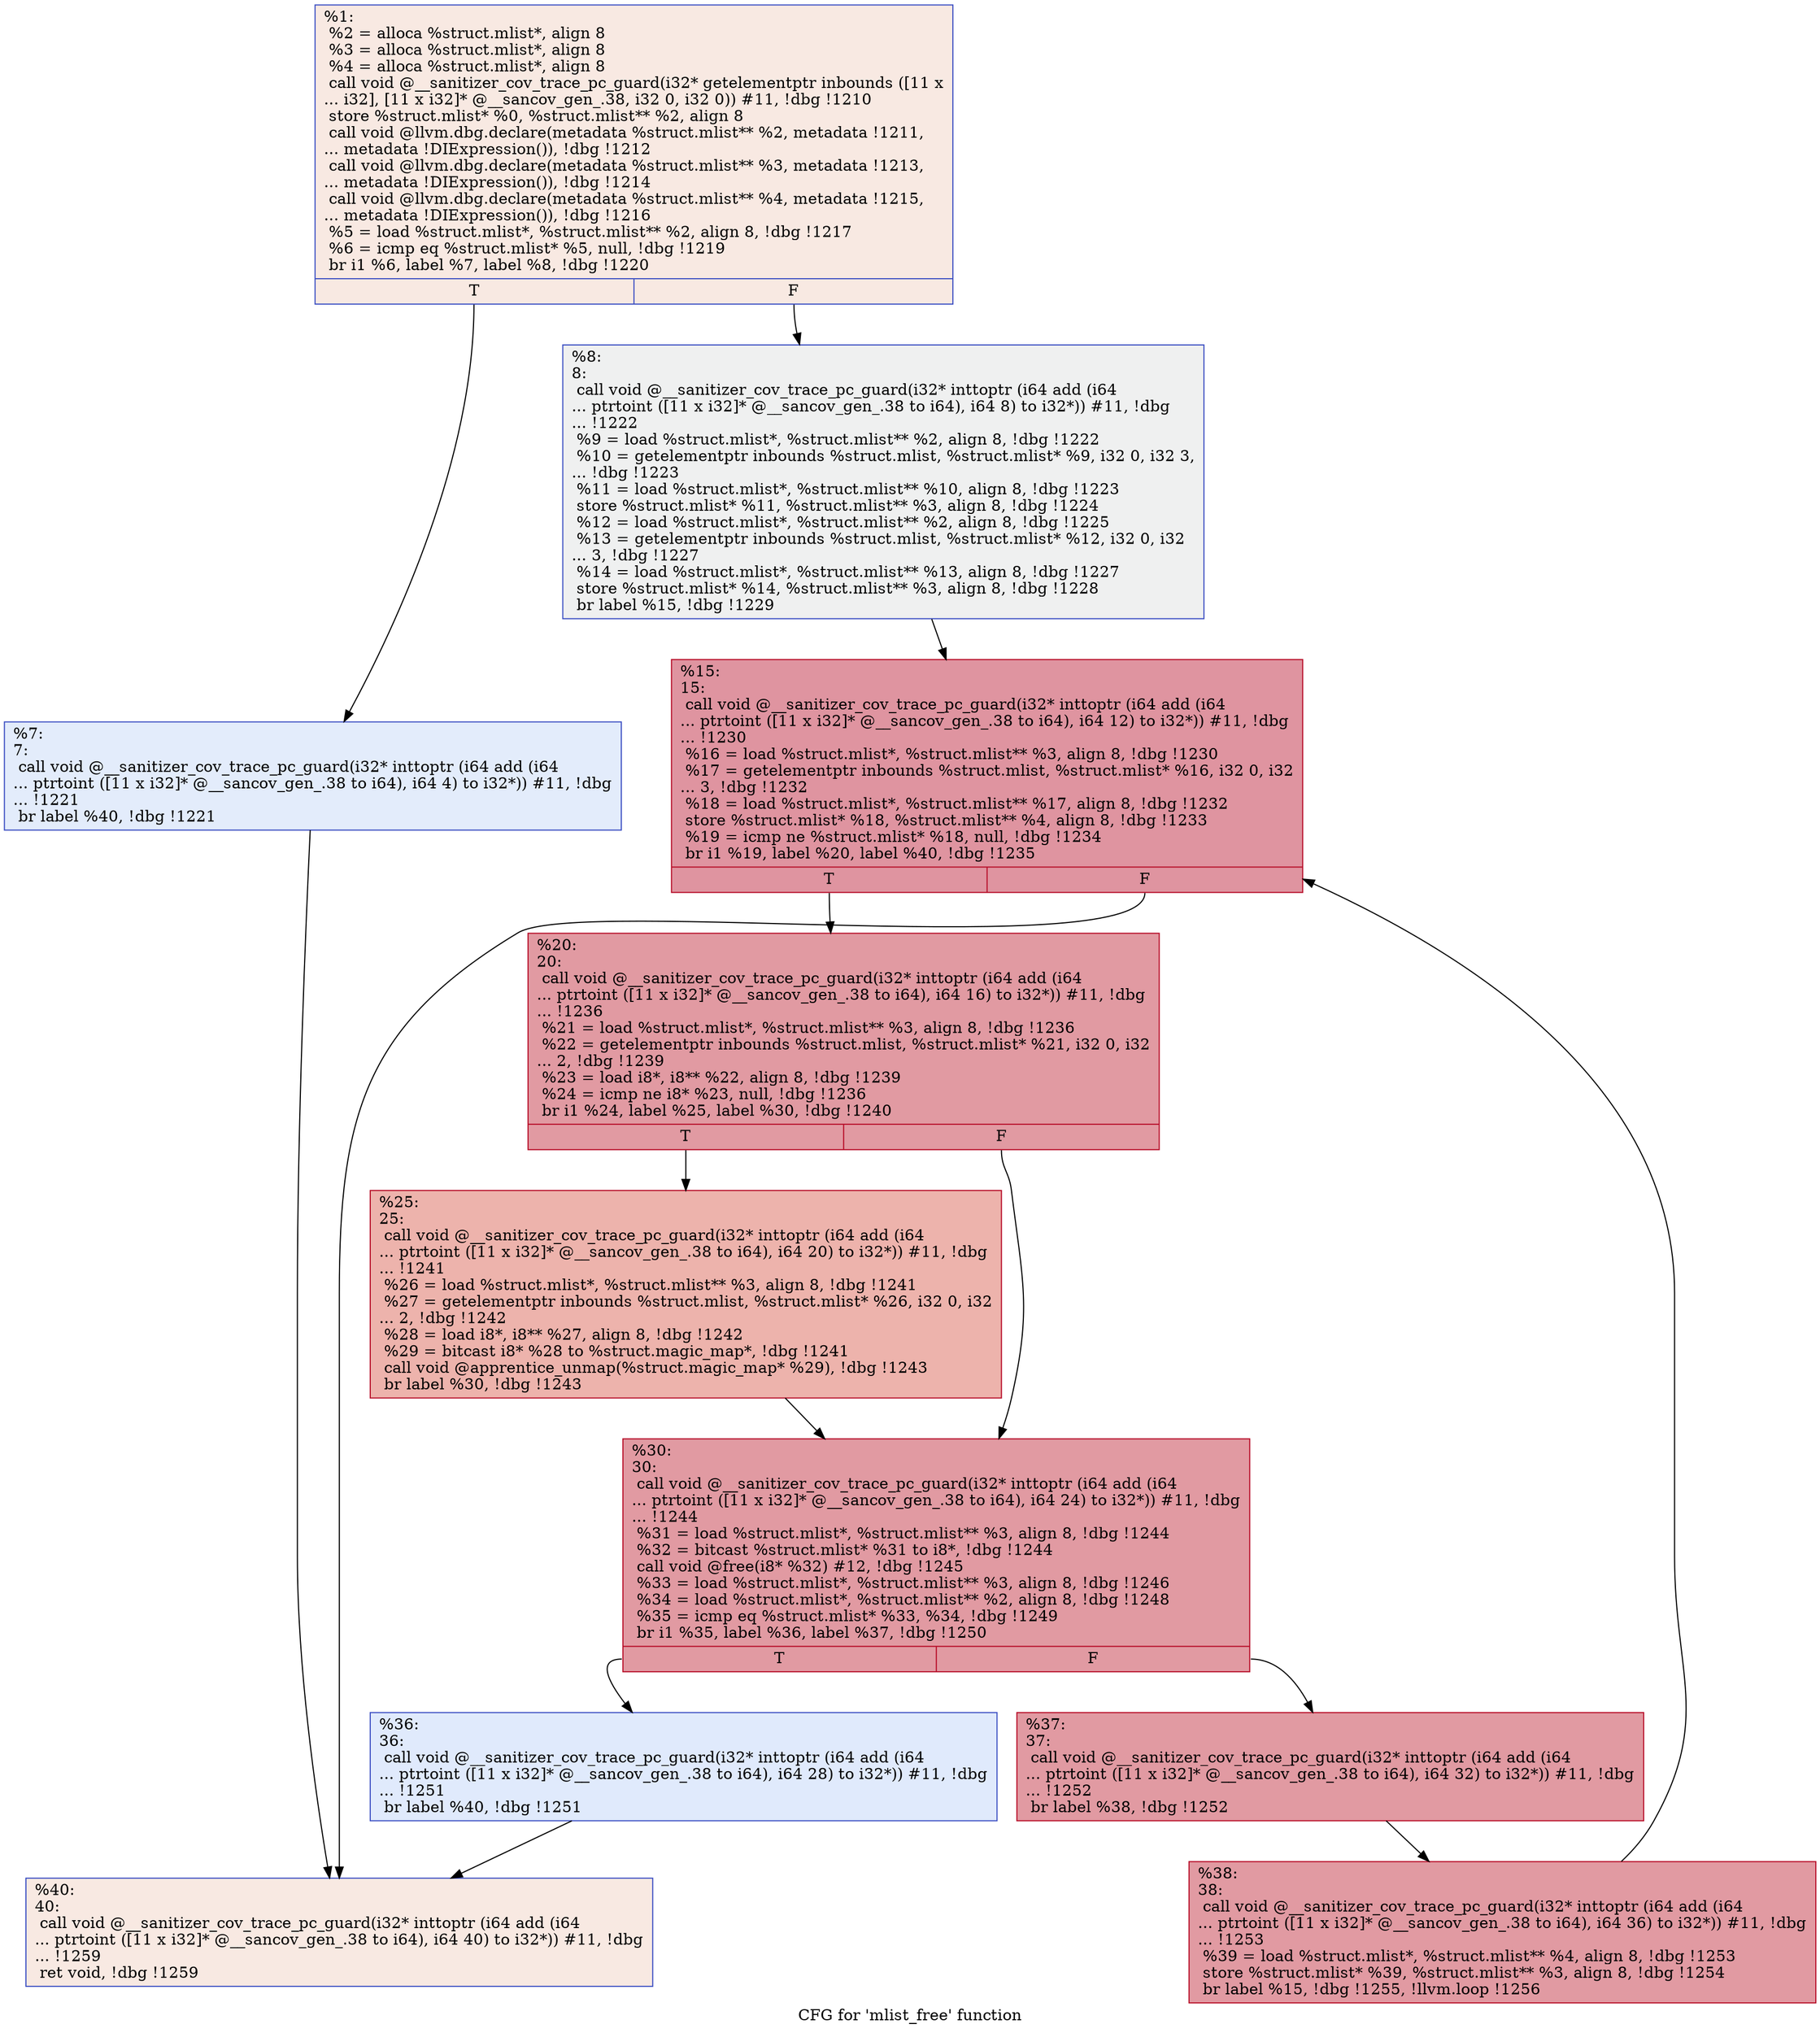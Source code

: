 digraph "CFG for 'mlist_free' function" {
	label="CFG for 'mlist_free' function";

	Node0x559c5c8368d0 [shape=record,color="#3d50c3ff", style=filled, fillcolor="#efcebd70",label="{%1:\l  %2 = alloca %struct.mlist*, align 8\l  %3 = alloca %struct.mlist*, align 8\l  %4 = alloca %struct.mlist*, align 8\l  call void @__sanitizer_cov_trace_pc_guard(i32* getelementptr inbounds ([11 x\l... i32], [11 x i32]* @__sancov_gen_.38, i32 0, i32 0)) #11, !dbg !1210\l  store %struct.mlist* %0, %struct.mlist** %2, align 8\l  call void @llvm.dbg.declare(metadata %struct.mlist** %2, metadata !1211,\l... metadata !DIExpression()), !dbg !1212\l  call void @llvm.dbg.declare(metadata %struct.mlist** %3, metadata !1213,\l... metadata !DIExpression()), !dbg !1214\l  call void @llvm.dbg.declare(metadata %struct.mlist** %4, metadata !1215,\l... metadata !DIExpression()), !dbg !1216\l  %5 = load %struct.mlist*, %struct.mlist** %2, align 8, !dbg !1217\l  %6 = icmp eq %struct.mlist* %5, null, !dbg !1219\l  br i1 %6, label %7, label %8, !dbg !1220\l|{<s0>T|<s1>F}}"];
	Node0x559c5c8368d0:s0 -> Node0x559c5c8419d0;
	Node0x559c5c8368d0:s1 -> Node0x559c5c841ab0;
	Node0x559c5c8419d0 [shape=record,color="#3d50c3ff", style=filled, fillcolor="#bfd3f670",label="{%7:\l7:                                                \l  call void @__sanitizer_cov_trace_pc_guard(i32* inttoptr (i64 add (i64\l... ptrtoint ([11 x i32]* @__sancov_gen_.38 to i64), i64 4) to i32*)) #11, !dbg\l... !1221\l  br label %40, !dbg !1221\l}"];
	Node0x559c5c8419d0 -> Node0x559c5c841d30;
	Node0x559c5c841ab0 [shape=record,color="#3d50c3ff", style=filled, fillcolor="#dbdcde70",label="{%8:\l8:                                                \l  call void @__sanitizer_cov_trace_pc_guard(i32* inttoptr (i64 add (i64\l... ptrtoint ([11 x i32]* @__sancov_gen_.38 to i64), i64 8) to i32*)) #11, !dbg\l... !1222\l  %9 = load %struct.mlist*, %struct.mlist** %2, align 8, !dbg !1222\l  %10 = getelementptr inbounds %struct.mlist, %struct.mlist* %9, i32 0, i32 3,\l... !dbg !1223\l  %11 = load %struct.mlist*, %struct.mlist** %10, align 8, !dbg !1223\l  store %struct.mlist* %11, %struct.mlist** %3, align 8, !dbg !1224\l  %12 = load %struct.mlist*, %struct.mlist** %2, align 8, !dbg !1225\l  %13 = getelementptr inbounds %struct.mlist, %struct.mlist* %12, i32 0, i32\l... 3, !dbg !1227\l  %14 = load %struct.mlist*, %struct.mlist** %13, align 8, !dbg !1227\l  store %struct.mlist* %14, %struct.mlist** %3, align 8, !dbg !1228\l  br label %15, !dbg !1229\l}"];
	Node0x559c5c841ab0 -> Node0x559c5c841b00;
	Node0x559c5c841b00 [shape=record,color="#b70d28ff", style=filled, fillcolor="#b70d2870",label="{%15:\l15:                                               \l  call void @__sanitizer_cov_trace_pc_guard(i32* inttoptr (i64 add (i64\l... ptrtoint ([11 x i32]* @__sancov_gen_.38 to i64), i64 12) to i32*)) #11, !dbg\l... !1230\l  %16 = load %struct.mlist*, %struct.mlist** %3, align 8, !dbg !1230\l  %17 = getelementptr inbounds %struct.mlist, %struct.mlist* %16, i32 0, i32\l... 3, !dbg !1232\l  %18 = load %struct.mlist*, %struct.mlist** %17, align 8, !dbg !1232\l  store %struct.mlist* %18, %struct.mlist** %4, align 8, !dbg !1233\l  %19 = icmp ne %struct.mlist* %18, null, !dbg !1234\l  br i1 %19, label %20, label %40, !dbg !1235\l|{<s0>T|<s1>F}}"];
	Node0x559c5c841b00:s0 -> Node0x559c5c841b50;
	Node0x559c5c841b00:s1 -> Node0x559c5c841d30;
	Node0x559c5c841b50 [shape=record,color="#b70d28ff", style=filled, fillcolor="#bb1b2c70",label="{%20:\l20:                                               \l  call void @__sanitizer_cov_trace_pc_guard(i32* inttoptr (i64 add (i64\l... ptrtoint ([11 x i32]* @__sancov_gen_.38 to i64), i64 16) to i32*)) #11, !dbg\l... !1236\l  %21 = load %struct.mlist*, %struct.mlist** %3, align 8, !dbg !1236\l  %22 = getelementptr inbounds %struct.mlist, %struct.mlist* %21, i32 0, i32\l... 2, !dbg !1239\l  %23 = load i8*, i8** %22, align 8, !dbg !1239\l  %24 = icmp ne i8* %23, null, !dbg !1236\l  br i1 %24, label %25, label %30, !dbg !1240\l|{<s0>T|<s1>F}}"];
	Node0x559c5c841b50:s0 -> Node0x559c5c841ba0;
	Node0x559c5c841b50:s1 -> Node0x559c5c841bf0;
	Node0x559c5c841ba0 [shape=record,color="#b70d28ff", style=filled, fillcolor="#d6524470",label="{%25:\l25:                                               \l  call void @__sanitizer_cov_trace_pc_guard(i32* inttoptr (i64 add (i64\l... ptrtoint ([11 x i32]* @__sancov_gen_.38 to i64), i64 20) to i32*)) #11, !dbg\l... !1241\l  %26 = load %struct.mlist*, %struct.mlist** %3, align 8, !dbg !1241\l  %27 = getelementptr inbounds %struct.mlist, %struct.mlist* %26, i32 0, i32\l... 2, !dbg !1242\l  %28 = load i8*, i8** %27, align 8, !dbg !1242\l  %29 = bitcast i8* %28 to %struct.magic_map*, !dbg !1241\l  call void @apprentice_unmap(%struct.magic_map* %29), !dbg !1243\l  br label %30, !dbg !1243\l}"];
	Node0x559c5c841ba0 -> Node0x559c5c841bf0;
	Node0x559c5c841bf0 [shape=record,color="#b70d28ff", style=filled, fillcolor="#bb1b2c70",label="{%30:\l30:                                               \l  call void @__sanitizer_cov_trace_pc_guard(i32* inttoptr (i64 add (i64\l... ptrtoint ([11 x i32]* @__sancov_gen_.38 to i64), i64 24) to i32*)) #11, !dbg\l... !1244\l  %31 = load %struct.mlist*, %struct.mlist** %3, align 8, !dbg !1244\l  %32 = bitcast %struct.mlist* %31 to i8*, !dbg !1244\l  call void @free(i8* %32) #12, !dbg !1245\l  %33 = load %struct.mlist*, %struct.mlist** %3, align 8, !dbg !1246\l  %34 = load %struct.mlist*, %struct.mlist** %2, align 8, !dbg !1248\l  %35 = icmp eq %struct.mlist* %33, %34, !dbg !1249\l  br i1 %35, label %36, label %37, !dbg !1250\l|{<s0>T|<s1>F}}"];
	Node0x559c5c841bf0:s0 -> Node0x559c5c841c40;
	Node0x559c5c841bf0:s1 -> Node0x559c5c841c90;
	Node0x559c5c841c40 [shape=record,color="#3d50c3ff", style=filled, fillcolor="#b9d0f970",label="{%36:\l36:                                               \l  call void @__sanitizer_cov_trace_pc_guard(i32* inttoptr (i64 add (i64\l... ptrtoint ([11 x i32]* @__sancov_gen_.38 to i64), i64 28) to i32*)) #11, !dbg\l... !1251\l  br label %40, !dbg !1251\l}"];
	Node0x559c5c841c40 -> Node0x559c5c841d30;
	Node0x559c5c841c90 [shape=record,color="#b70d28ff", style=filled, fillcolor="#bb1b2c70",label="{%37:\l37:                                               \l  call void @__sanitizer_cov_trace_pc_guard(i32* inttoptr (i64 add (i64\l... ptrtoint ([11 x i32]* @__sancov_gen_.38 to i64), i64 32) to i32*)) #11, !dbg\l... !1252\l  br label %38, !dbg !1252\l}"];
	Node0x559c5c841c90 -> Node0x559c5c841ce0;
	Node0x559c5c841ce0 [shape=record,color="#b70d28ff", style=filled, fillcolor="#bb1b2c70",label="{%38:\l38:                                               \l  call void @__sanitizer_cov_trace_pc_guard(i32* inttoptr (i64 add (i64\l... ptrtoint ([11 x i32]* @__sancov_gen_.38 to i64), i64 36) to i32*)) #11, !dbg\l... !1253\l  %39 = load %struct.mlist*, %struct.mlist** %4, align 8, !dbg !1253\l  store %struct.mlist* %39, %struct.mlist** %3, align 8, !dbg !1254\l  br label %15, !dbg !1255, !llvm.loop !1256\l}"];
	Node0x559c5c841ce0 -> Node0x559c5c841b00;
	Node0x559c5c841d30 [shape=record,color="#3d50c3ff", style=filled, fillcolor="#efcebd70",label="{%40:\l40:                                               \l  call void @__sanitizer_cov_trace_pc_guard(i32* inttoptr (i64 add (i64\l... ptrtoint ([11 x i32]* @__sancov_gen_.38 to i64), i64 40) to i32*)) #11, !dbg\l... !1259\l  ret void, !dbg !1259\l}"];
}
